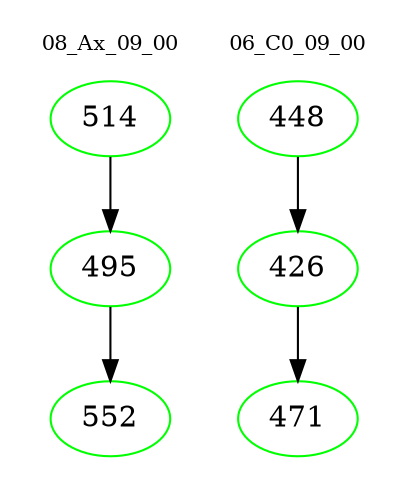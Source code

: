 digraph{
subgraph cluster_0 {
color = white
label = "08_Ax_09_00";
fontsize=10;
T0_514 [label="514", color="green"]
T0_514 -> T0_495 [color="black"]
T0_495 [label="495", color="green"]
T0_495 -> T0_552 [color="black"]
T0_552 [label="552", color="green"]
}
subgraph cluster_1 {
color = white
label = "06_C0_09_00";
fontsize=10;
T1_448 [label="448", color="green"]
T1_448 -> T1_426 [color="black"]
T1_426 [label="426", color="green"]
T1_426 -> T1_471 [color="black"]
T1_471 [label="471", color="green"]
}
}
